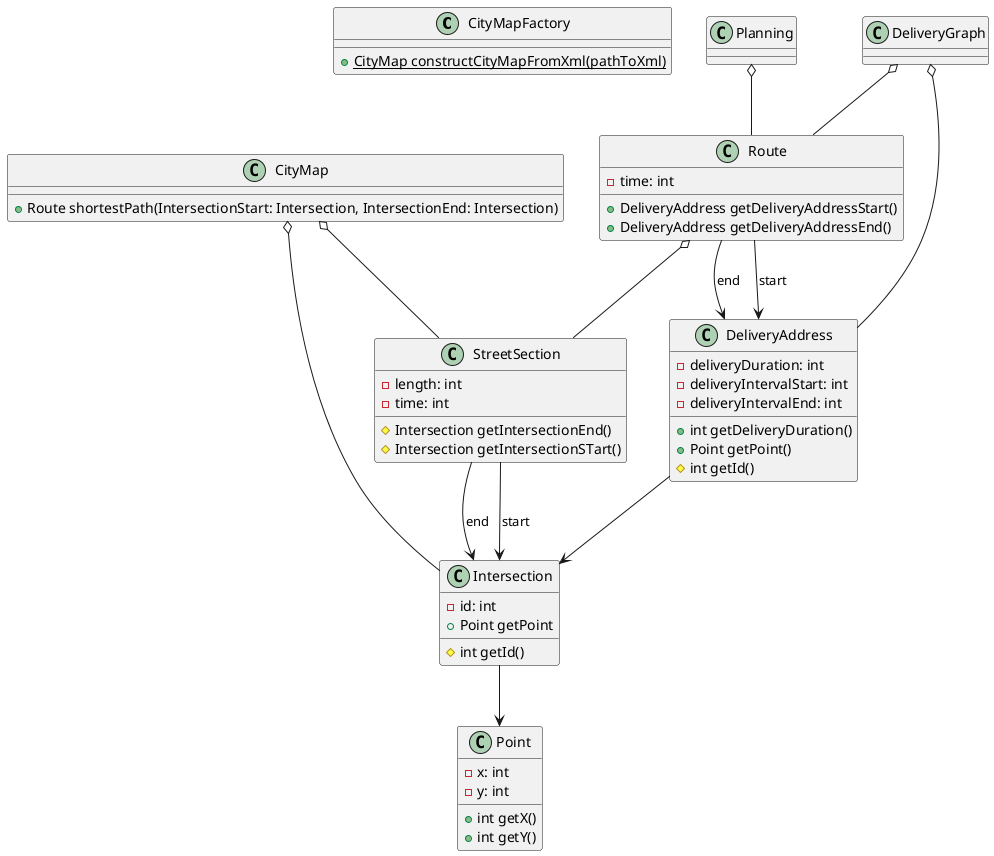 @startuml
class CityMapFactory {
    +{static} CityMap constructCityMapFromXml(pathToXml)
}

class CityMap {
   +Route shortestPath(IntersectionStart: Intersection, IntersectionEnd: Intersection)
}

class StreetSection {
    -length: int
    -time: int
    #Intersection getIntersectionEnd()
    #Intersection getIntersectionSTart()
}

class Intersection {
    -id: int
    #int getId()
    +Point getPoint
}

class Point {
    -x: int
    -y: int
    +int getX()
    +int getY()
}

class DeliveryAddress {
    -deliveryDuration: int
    -deliveryIntervalStart: int
    -deliveryIntervalEnd: int

    +int getDeliveryDuration()
    +Point getPoint()
    #int getId()
}

class Planning {

}

class Route {
    -time: int
    +DeliveryAddress getDeliveryAddressStart()
    +DeliveryAddress getDeliveryAddressEnd()
}

class DeliveryGraph {
}

CityMap o-- StreetSection
CityMap o-- Intersection
Intersection --> Point
DeliveryAddress --> Intersection
StreetSection --> Intersection : end
StreetSection --> Intersection : start
Route o-- StreetSection
Route --> DeliveryAddress : end
Route --> DeliveryAddress : start
DeliveryGraph o-- DeliveryAddress
DeliveryGraph o-- Route
Planning o-- Route


@enduml
